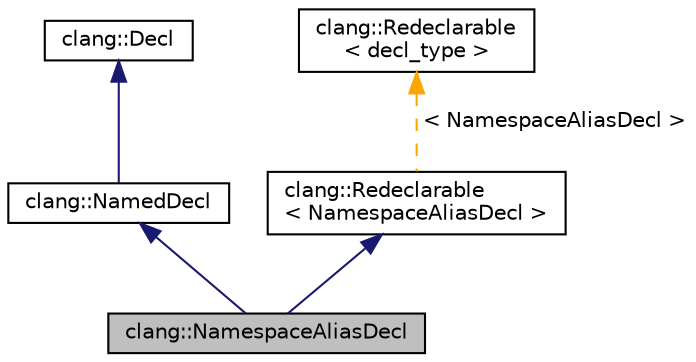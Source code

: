 digraph "clang::NamespaceAliasDecl"
{
 // LATEX_PDF_SIZE
  bgcolor="transparent";
  edge [fontname="Helvetica",fontsize="10",labelfontname="Helvetica",labelfontsize="10"];
  node [fontname="Helvetica",fontsize="10",shape=record];
  Node1 [label="clang::NamespaceAliasDecl",height=0.2,width=0.4,color="black", fillcolor="grey75", style="filled", fontcolor="black",tooltip="Represents a C++ namespace alias."];
  Node2 -> Node1 [dir="back",color="midnightblue",fontsize="10",style="solid",fontname="Helvetica"];
  Node2 [label="clang::NamedDecl",height=0.2,width=0.4,color="black",URL="$classclang_1_1NamedDecl.html",tooltip="This represents a decl that may have a name."];
  Node3 -> Node2 [dir="back",color="midnightblue",fontsize="10",style="solid",fontname="Helvetica"];
  Node3 [label="clang::Decl",height=0.2,width=0.4,color="black",URL="$classclang_1_1Decl.html",tooltip="Decl - This represents one declaration (or definition), e.g."];
  Node4 -> Node1 [dir="back",color="midnightblue",fontsize="10",style="solid",fontname="Helvetica"];
  Node4 [label="clang::Redeclarable\l\< NamespaceAliasDecl \>",height=0.2,width=0.4,color="black",URL="$classclang_1_1Redeclarable.html",tooltip=" "];
  Node5 -> Node4 [dir="back",color="orange",fontsize="10",style="dashed",label=" \< NamespaceAliasDecl \>" ,fontname="Helvetica"];
  Node5 [label="clang::Redeclarable\l\< decl_type \>",height=0.2,width=0.4,color="black",URL="$classclang_1_1Redeclarable.html",tooltip="Provides common interface for the Decls that can be redeclared."];
}

